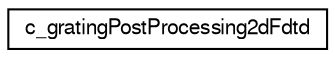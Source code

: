 digraph "Graphical Class Hierarchy"
{
 // LATEX_PDF_SIZE
  edge [fontname="FreeSans",fontsize="10",labelfontname="FreeSans",labelfontsize="10"];
  node [fontname="FreeSans",fontsize="10",shape=record];
  rankdir="LR";
  Node0 [label="c_gratingPostProcessing2dFdtd",height=0.2,width=0.4,color="black", fillcolor="white", style="filled",URL="$classc__grating_post_processing2d_fdtd.html",tooltip=" "];
}
